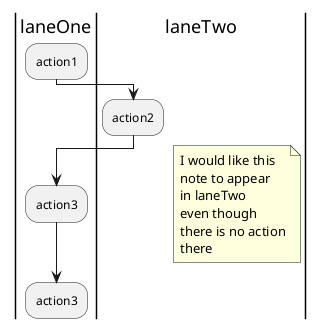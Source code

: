 {
  "sha1": "gkkvgmqyfdzyvtl4igbvp8nujfy1uk6",
  "insertion": {
    "when": "2024-06-01T09:03:07.929Z",
    "user": "plantuml@gmail.com"
  }
}
@startuml
|laneOne|
:action1;
|laneTwo|
:action2;
|laneOne|
:action3;
|laneTwo|
floating note right
I would like this
note to appear
in laneTwo
even though
there is no action
there
endnote
|laneOne|
:action3;
@enduml
